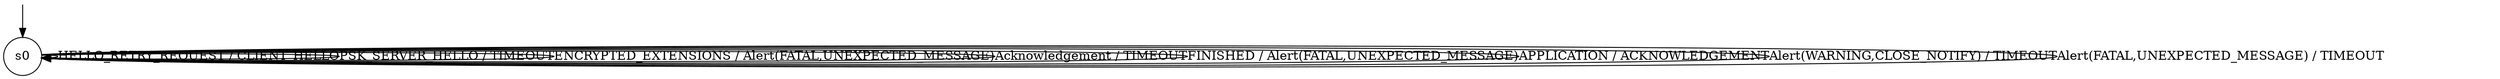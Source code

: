 digraph g {

	s0 [shape="circle" label="s0"];
	s0 -> s0 [label="HELLO_RETRY_REQUEST / CLIENT_HELLO"];
	s0 -> s0 [label="PSK_SERVER_HELLO / TIMEOUT"];
	s0 -> s0 [label="ENCRYPTED_EXTENSIONS / Alert(FATAL,UNEXPECTED_MESSAGE)"];
	s0 -> s0 [label="Acknowledgement / TIMEOUT"];
	s0 -> s0 [label="FINISHED / Alert(FATAL,UNEXPECTED_MESSAGE)"];
	s0 -> s0 [label="APPLICATION / ACKNOWLEDGEMENT"];
	s0 -> s0 [label="Alert(WARNING,CLOSE_NOTIFY) / TIMEOUT"];
	s0 -> s0 [label="Alert(FATAL,UNEXPECTED_MESSAGE) / TIMEOUT"];

__start0 [label="" shape="none" width="0" height="0"];
__start0 -> s0;

}
